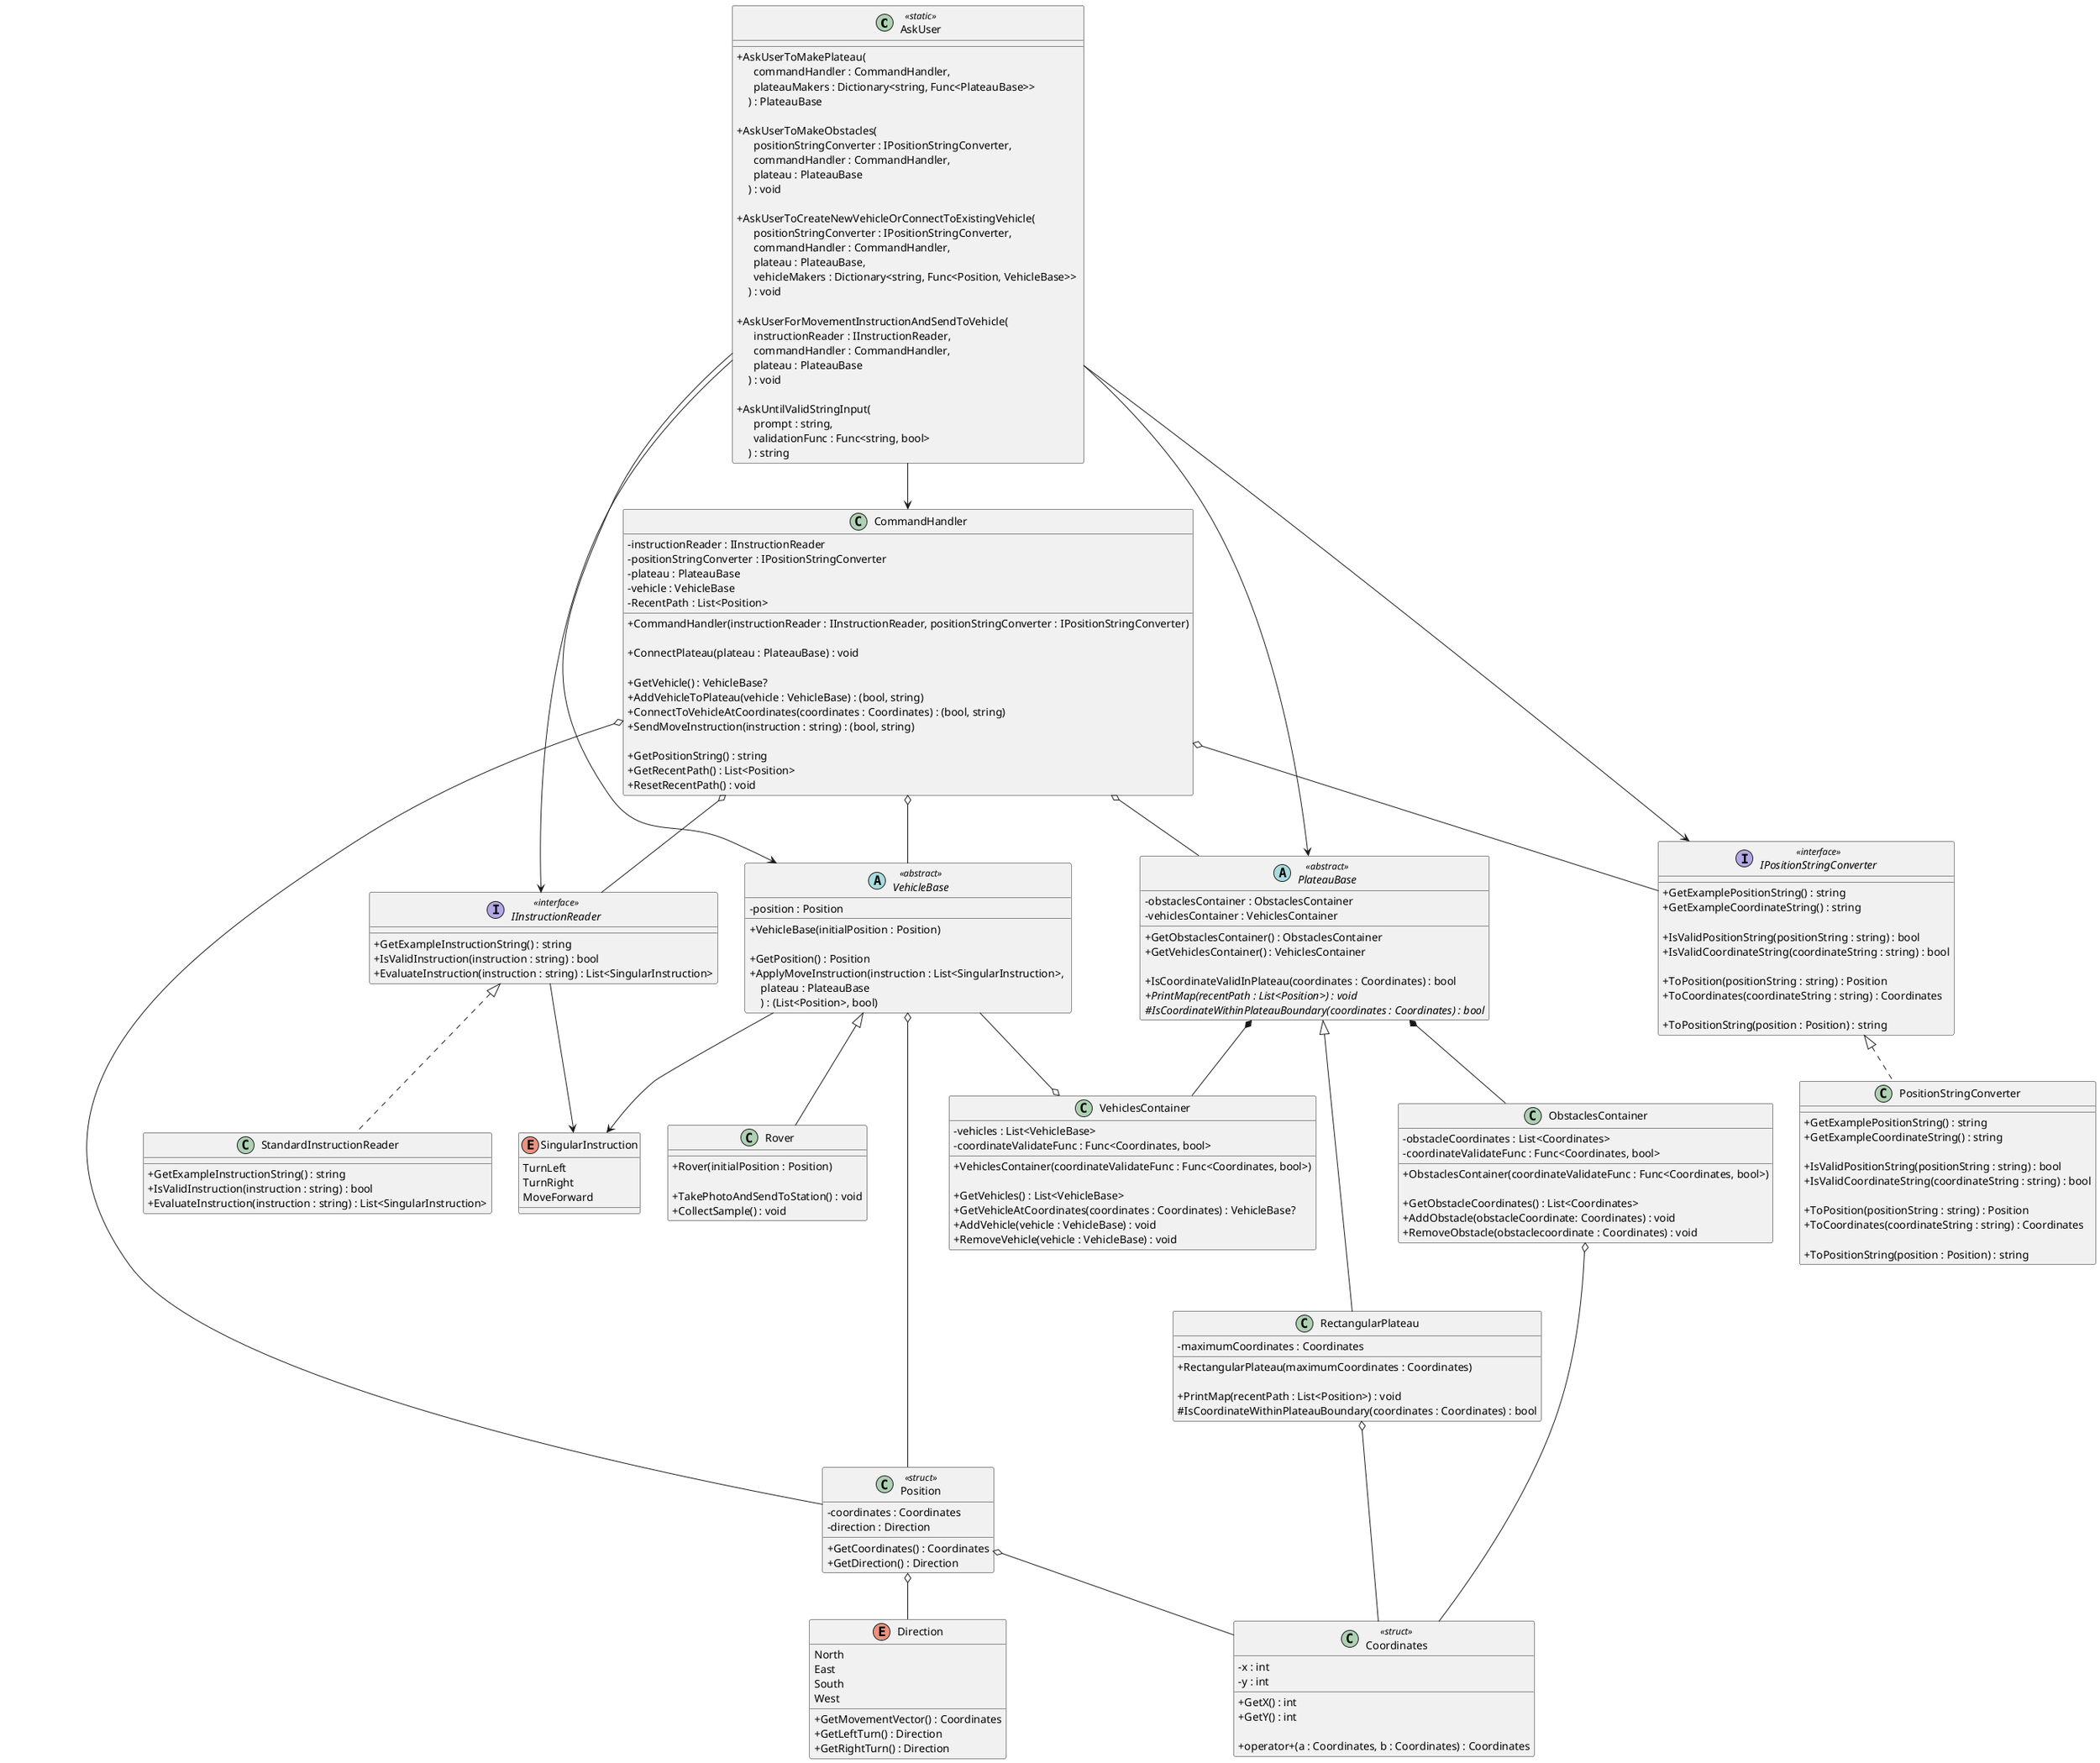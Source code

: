 @startuml "Mars Rover Challenge"
skinparam classAttributeIconSize 0

class AskUser <<static>>
{
  + AskUserToMakePlateau(\n\
      commandHandler : CommandHandler, \n\
      plateauMakers : Dictionary<string, Func<PlateauBase>> \n\
    ) : PlateauBase
  
  + AskUserToMakeObstacles(\n\
      positionStringConverter : IPositionStringConverter, \n\
      commandHandler : CommandHandler, \n\
      plateau : PlateauBase \n\
    ) : void
  
  + AskUserToCreateNewVehicleOrConnectToExistingVehicle( \n\
      positionStringConverter : IPositionStringConverter, \n\
      commandHandler : CommandHandler, \n\
      plateau : PlateauBase, \n\
      vehicleMakers : Dictionary<string, Func<Position, VehicleBase>> \n\
    ) : void

  + AskUserForMovementInstructionAndSendToVehicle( \n\
      instructionReader : IInstructionReader, \n\
      commandHandler : CommandHandler, \n\
      plateau : PlateauBase \n\
    ) : void
  
  + AskUntilValidStringInput(\n\
      prompt : string, \n\
      validationFunc : Func<string, bool> \n\
    ) : string
}

class CommandHandler
{
  - instructionReader : IInstructionReader
  - positionStringConverter : IPositionStringConverter
  - plateau : PlateauBase
  - vehicle : VehicleBase
  - RecentPath : List<Position>

  + CommandHandler(instructionReader : IInstructionReader, positionStringConverter : IPositionStringConverter)
  
  + ConnectPlateau(plateau : PlateauBase) : void

  + GetVehicle() : VehicleBase?
  + AddVehicleToPlateau(vehicle : VehicleBase) : (bool, string)
  + ConnectToVehicleAtCoordinates(coordinates : Coordinates) : (bool, string)
  + SendMoveInstruction(instruction : string) : (bool, string)

  + GetPositionString() : string
  + GetRecentPath() : List<Position>
  + ResetRecentPath() : void
}

interface IInstructionReader <<interface>>
{
  + GetExampleInstructionString() : string
  + IsValidInstruction(instruction : string) : bool
  + EvaluateInstruction(instruction : string) : List<SingularInstruction>
}

enum SingularInstruction
{
  TurnLeft
  TurnRight
  MoveForward
}

class StandardInstructionReader
{
  + GetExampleInstructionString() : string
  + IsValidInstruction(instruction : string) : bool
  + EvaluateInstruction(instruction : string) : List<SingularInstruction>
}

class ObstaclesContainer
{
  - obstacleCoordinates : List<Coordinates>
  - coordinateValidateFunc : Func<Coordinates, bool>

  + ObstaclesContainer(coordinateValidateFunc : Func<Coordinates, bool>)

  + GetObstacleCoordinates() : List<Coordinates>
  + AddObstacle(obstacleCoordinate: Coordinates) : void
  + RemoveObstacle(obstaclecoordinate : Coordinates) : void
}

abstract PlateauBase <<abstract>>
{
  - obstaclesContainer : ObstaclesContainer
  - vehiclesContainer : VehiclesContainer

  + GetObstaclesContainer() : ObstaclesContainer
  + GetVehiclesContainer() : VehiclesContainer

  + IsCoordinateValidInPlateau(coordinates : Coordinates) : bool
  {abstract} + PrintMap(recentPath : List<Position>) : void
  {abstract} # IsCoordinateWithinPlateauBoundary(coordinates : Coordinates) : bool
}

class RectangularPlateau
{
  - maximumCoordinates : Coordinates

  + RectangularPlateau(maximumCoordinates : Coordinates)

  + PrintMap(recentPath : List<Position>) : void
  # IsCoordinateWithinPlateauBoundary(coordinates : Coordinates) : bool
}

class VehiclesContainer
{
  - vehicles : List<VehicleBase>
  - coordinateValidateFunc : Func<Coordinates, bool>

  + VehiclesContainer(coordinateValidateFunc : Func<Coordinates, bool>)

  + GetVehicles() : List<VehicleBase>
  + GetVehicleAtCoordinates(coordinates : Coordinates) : VehicleBase?
  + AddVehicle(vehicle : VehicleBase) : void
  + RemoveVehicle(vehicle : VehicleBase) : void
}

class Coordinates <<struct>>
{
  - x : int
  - y : int

  + GetX() : int
  + GetY() : int

  + operator+(a : Coordinates, b : Coordinates) : Coordinates
}

enum Direction
{
  North
  East
  South
  West

  + GetMovementVector() : Coordinates
  + GetLeftTurn() : Direction
  + GetRightTurn() : Direction
}

interface IPositionStringConverter <<interface>>
{
  + GetExamplePositionString() : string
  + GetExampleCoordinateString() : string

  + IsValidPositionString(positionString : string) : bool
  + IsValidCoordinateString(coordinateString : string) : bool

  + ToPosition(positionString : string) : Position
  + ToCoordinates(coordinateString : string) : Coordinates

  + ToPositionString(position : Position) : string
}

class Position <<struct>>
{
  - coordinates : Coordinates
  - direction : Direction

  + GetCoordinates() : Coordinates
  + GetDirection() : Direction
}

class PositionStringConverter
{
  + GetExamplePositionString() : string
  + GetExampleCoordinateString() : string

  + IsValidPositionString(positionString : string) : bool
  + IsValidCoordinateString(coordinateString : string) : bool

  + ToPosition(positionString : string) : Position
  + ToCoordinates(coordinateString : string) : Coordinates

  + ToPositionString(position : Position) : string
}

class Rover
{
  + Rover(initialPosition : Position)

  + TakePhotoAndSendToStation() : void
  + CollectSample() : void
}

abstract VehicleBase <<abstract>>
{
  - position : Position

  + VehicleBase(initialPosition : Position)

  + GetPosition() : Position
  + ApplyMoveInstruction(instruction : List<SingularInstruction>, \n\
    plateau : PlateauBase \n\
    ) : (List<Position>, bool)
}

AskUser --> CommandHandler
AskUser --[norank]--> PlateauBase
AskUser --[norank]--> IPositionStringConverter
AskUser --l[norank]--> IInstructionReader
AskUser --l[norank]--> VehicleBase

CommandHandler o-- IInstructionReader
CommandHandler o-- IPositionStringConverter
CommandHandler o-- PlateauBase
CommandHandler o-- VehicleBase
CommandHandler o----- Position

IInstructionReader <|.. StandardInstructionReader 

VehicleBase <|-- Rover
VehicleBase o--- Position

IPositionStringConverter <|.. PositionStringConverter

PlateauBase *-- ObstaclesContainer
PlateauBase *-- VehiclesContainer
PlateauBase <|--- RectangularPlateau

ObstaclesContainer o---- Coordinates
VehiclesContainer o-u- VehicleBase

Position o-- Direction
Position o-- Coordinates

IInstructionReader --> SingularInstruction
VehicleBase --> SingularInstruction

RectangularPlateau o-[norank]- Coordinates

@enduml
